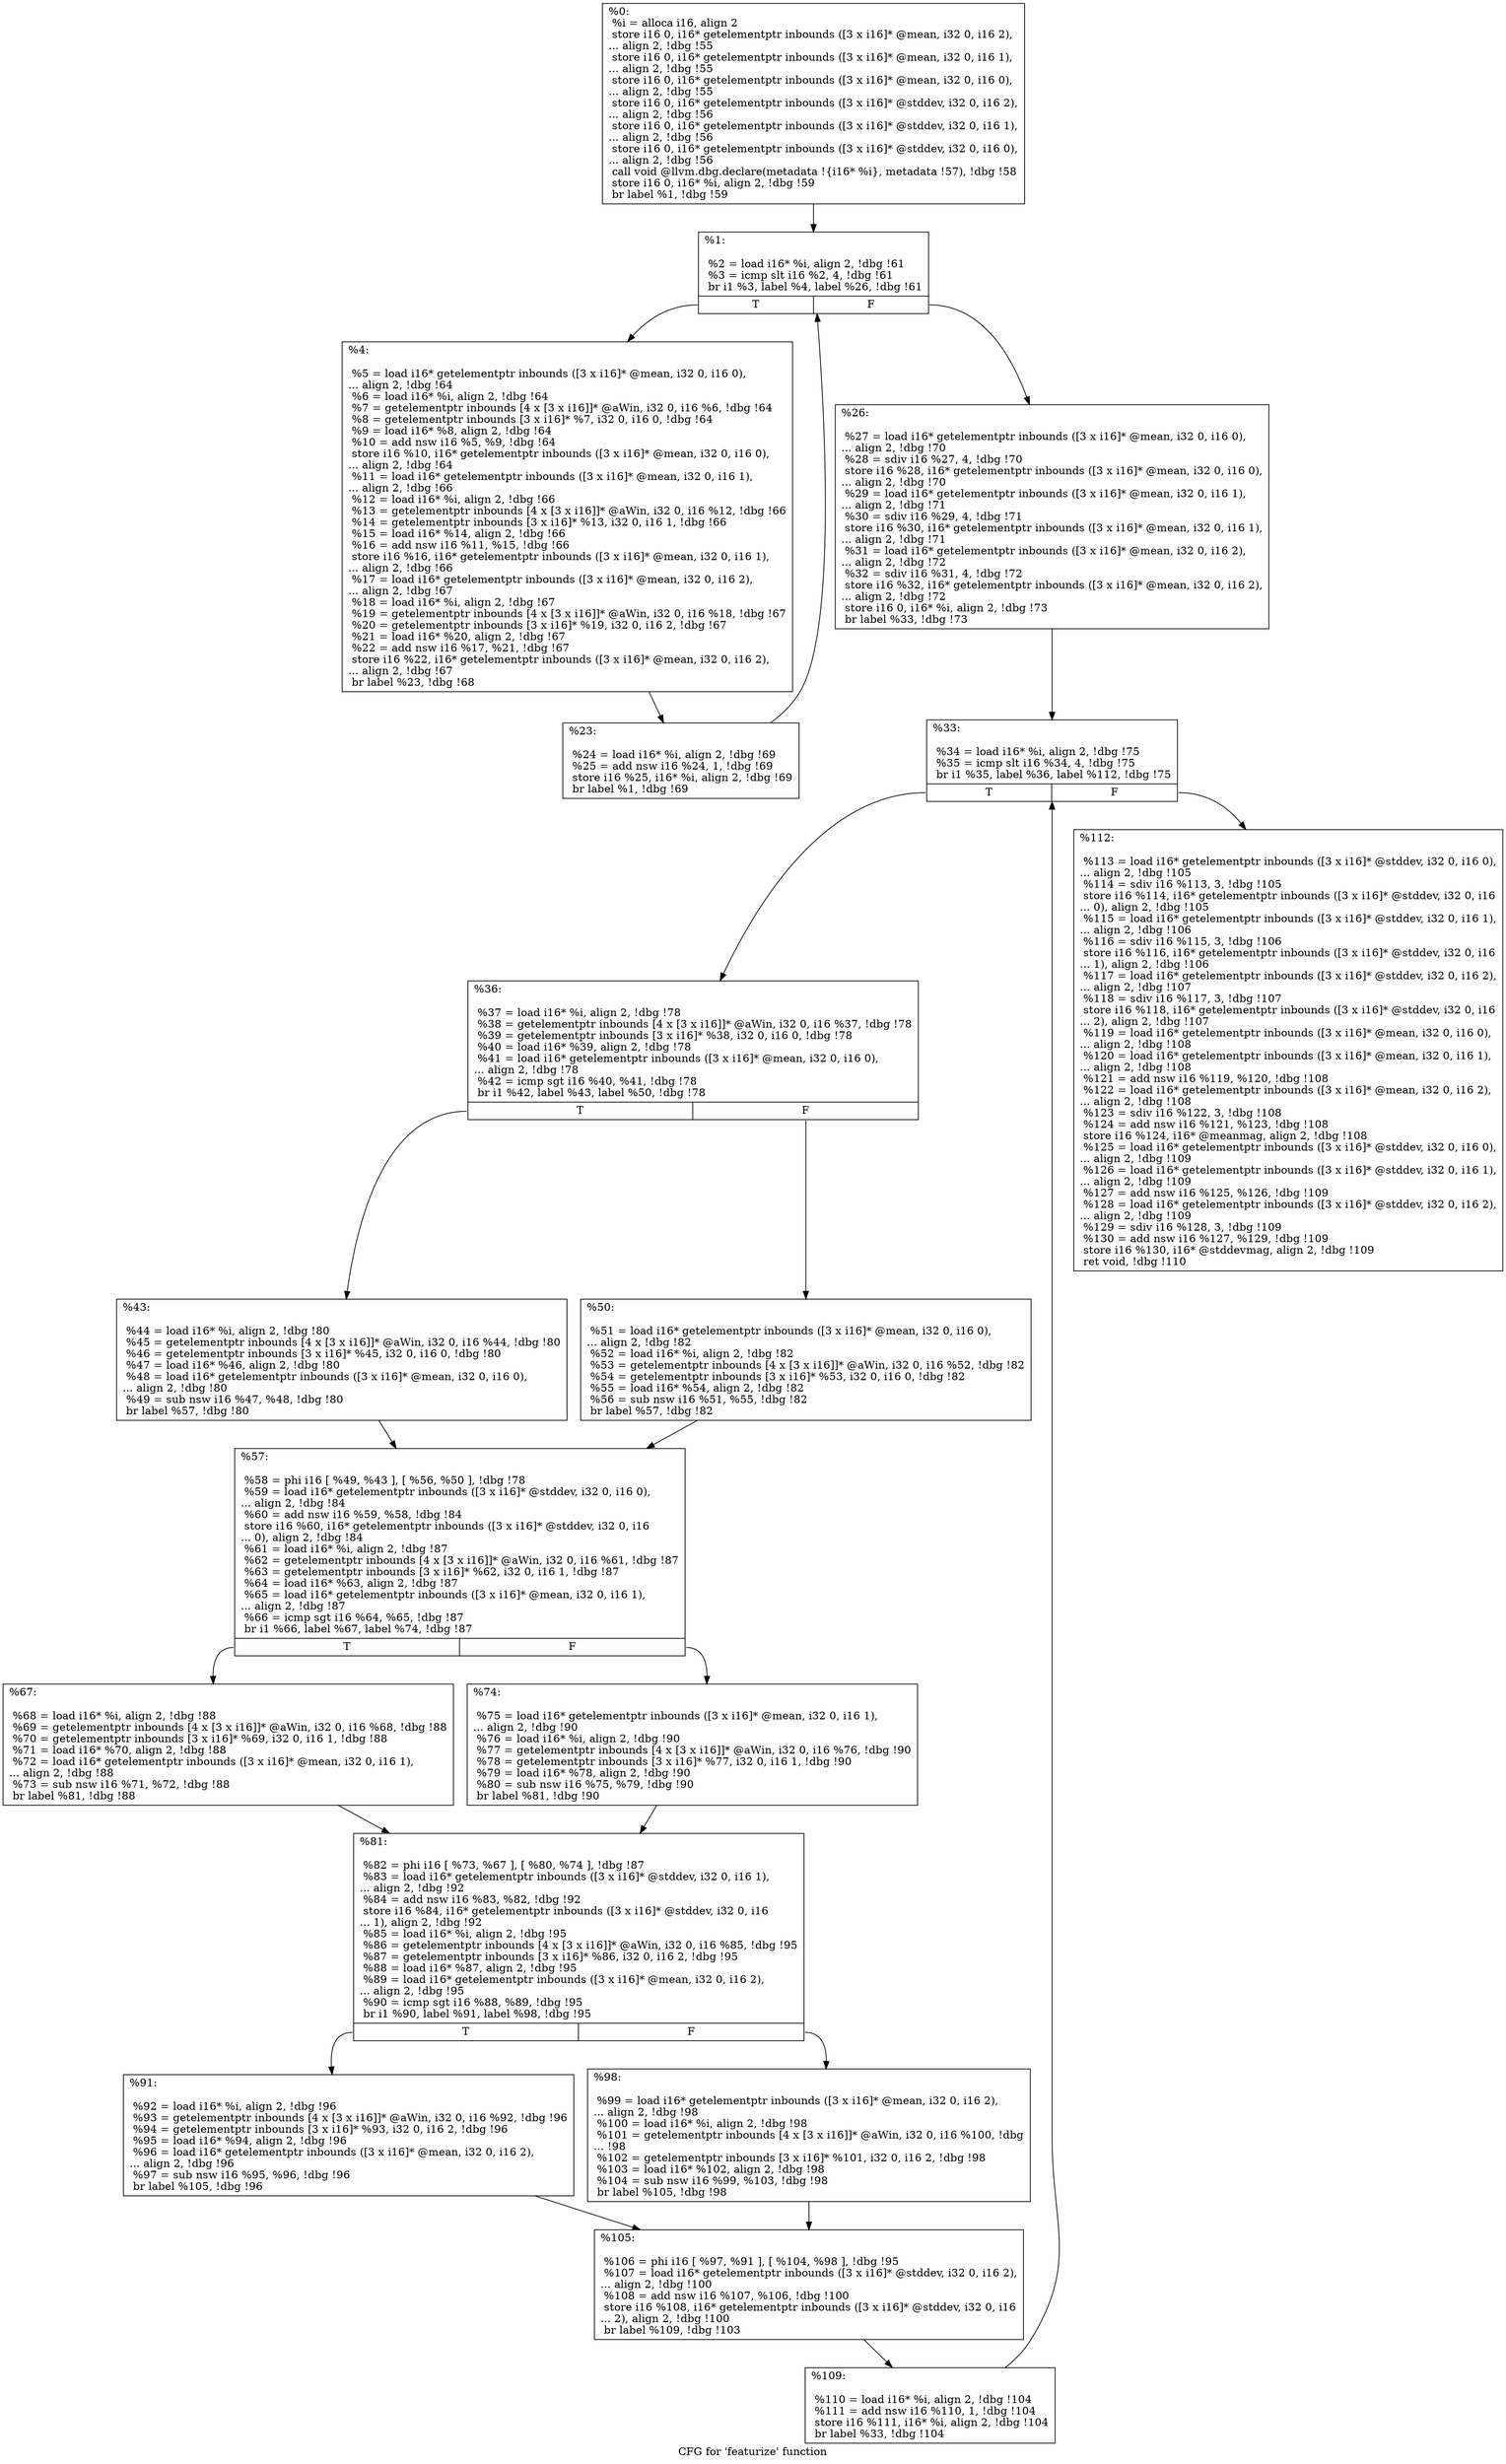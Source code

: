 digraph "CFG for 'featurize' function" {
	label="CFG for 'featurize' function";

	Node0x886330 [shape=record,label="{%0:\l  %i = alloca i16, align 2\l  store i16 0, i16* getelementptr inbounds ([3 x i16]* @mean, i32 0, i16 2),\l... align 2, !dbg !55\l  store i16 0, i16* getelementptr inbounds ([3 x i16]* @mean, i32 0, i16 1),\l... align 2, !dbg !55\l  store i16 0, i16* getelementptr inbounds ([3 x i16]* @mean, i32 0, i16 0),\l... align 2, !dbg !55\l  store i16 0, i16* getelementptr inbounds ([3 x i16]* @stddev, i32 0, i16 2),\l... align 2, !dbg !56\l  store i16 0, i16* getelementptr inbounds ([3 x i16]* @stddev, i32 0, i16 1),\l... align 2, !dbg !56\l  store i16 0, i16* getelementptr inbounds ([3 x i16]* @stddev, i32 0, i16 0),\l... align 2, !dbg !56\l  call void @llvm.dbg.declare(metadata !\{i16* %i\}, metadata !57), !dbg !58\l  store i16 0, i16* %i, align 2, !dbg !59\l  br label %1, !dbg !59\l}"];
	Node0x886330 -> Node0x886390;
	Node0x886390 [shape=record,label="{%1:\l\l  %2 = load i16* %i, align 2, !dbg !61\l  %3 = icmp slt i16 %2, 4, !dbg !61\l  br i1 %3, label %4, label %26, !dbg !61\l|{<s0>T|<s1>F}}"];
	Node0x886390:s0 -> Node0x8863f0;
	Node0x886390:s1 -> Node0x8864b0;
	Node0x8863f0 [shape=record,label="{%4:\l\l  %5 = load i16* getelementptr inbounds ([3 x i16]* @mean, i32 0, i16 0),\l... align 2, !dbg !64\l  %6 = load i16* %i, align 2, !dbg !64\l  %7 = getelementptr inbounds [4 x [3 x i16]]* @aWin, i32 0, i16 %6, !dbg !64\l  %8 = getelementptr inbounds [3 x i16]* %7, i32 0, i16 0, !dbg !64\l  %9 = load i16* %8, align 2, !dbg !64\l  %10 = add nsw i16 %5, %9, !dbg !64\l  store i16 %10, i16* getelementptr inbounds ([3 x i16]* @mean, i32 0, i16 0),\l... align 2, !dbg !64\l  %11 = load i16* getelementptr inbounds ([3 x i16]* @mean, i32 0, i16 1),\l... align 2, !dbg !66\l  %12 = load i16* %i, align 2, !dbg !66\l  %13 = getelementptr inbounds [4 x [3 x i16]]* @aWin, i32 0, i16 %12, !dbg !66\l  %14 = getelementptr inbounds [3 x i16]* %13, i32 0, i16 1, !dbg !66\l  %15 = load i16* %14, align 2, !dbg !66\l  %16 = add nsw i16 %11, %15, !dbg !66\l  store i16 %16, i16* getelementptr inbounds ([3 x i16]* @mean, i32 0, i16 1),\l... align 2, !dbg !66\l  %17 = load i16* getelementptr inbounds ([3 x i16]* @mean, i32 0, i16 2),\l... align 2, !dbg !67\l  %18 = load i16* %i, align 2, !dbg !67\l  %19 = getelementptr inbounds [4 x [3 x i16]]* @aWin, i32 0, i16 %18, !dbg !67\l  %20 = getelementptr inbounds [3 x i16]* %19, i32 0, i16 2, !dbg !67\l  %21 = load i16* %20, align 2, !dbg !67\l  %22 = add nsw i16 %17, %21, !dbg !67\l  store i16 %22, i16* getelementptr inbounds ([3 x i16]* @mean, i32 0, i16 2),\l... align 2, !dbg !67\l  br label %23, !dbg !68\l}"];
	Node0x8863f0 -> Node0x886450;
	Node0x886450 [shape=record,label="{%23:\l\l  %24 = load i16* %i, align 2, !dbg !69\l  %25 = add nsw i16 %24, 1, !dbg !69\l  store i16 %25, i16* %i, align 2, !dbg !69\l  br label %1, !dbg !69\l}"];
	Node0x886450 -> Node0x886390;
	Node0x8864b0 [shape=record,label="{%26:\l\l  %27 = load i16* getelementptr inbounds ([3 x i16]* @mean, i32 0, i16 0),\l... align 2, !dbg !70\l  %28 = sdiv i16 %27, 4, !dbg !70\l  store i16 %28, i16* getelementptr inbounds ([3 x i16]* @mean, i32 0, i16 0),\l... align 2, !dbg !70\l  %29 = load i16* getelementptr inbounds ([3 x i16]* @mean, i32 0, i16 1),\l... align 2, !dbg !71\l  %30 = sdiv i16 %29, 4, !dbg !71\l  store i16 %30, i16* getelementptr inbounds ([3 x i16]* @mean, i32 0, i16 1),\l... align 2, !dbg !71\l  %31 = load i16* getelementptr inbounds ([3 x i16]* @mean, i32 0, i16 2),\l... align 2, !dbg !72\l  %32 = sdiv i16 %31, 4, !dbg !72\l  store i16 %32, i16* getelementptr inbounds ([3 x i16]* @mean, i32 0, i16 2),\l... align 2, !dbg !72\l  store i16 0, i16* %i, align 2, !dbg !73\l  br label %33, !dbg !73\l}"];
	Node0x8864b0 -> Node0x886510;
	Node0x886510 [shape=record,label="{%33:\l\l  %34 = load i16* %i, align 2, !dbg !75\l  %35 = icmp slt i16 %34, 4, !dbg !75\l  br i1 %35, label %36, label %112, !dbg !75\l|{<s0>T|<s1>F}}"];
	Node0x886510:s0 -> Node0x886570;
	Node0x886510:s1 -> Node0x89c060;
	Node0x886570 [shape=record,label="{%36:\l\l  %37 = load i16* %i, align 2, !dbg !78\l  %38 = getelementptr inbounds [4 x [3 x i16]]* @aWin, i32 0, i16 %37, !dbg !78\l  %39 = getelementptr inbounds [3 x i16]* %38, i32 0, i16 0, !dbg !78\l  %40 = load i16* %39, align 2, !dbg !78\l  %41 = load i16* getelementptr inbounds ([3 x i16]* @mean, i32 0, i16 0),\l... align 2, !dbg !78\l  %42 = icmp sgt i16 %40, %41, !dbg !78\l  br i1 %42, label %43, label %50, !dbg !78\l|{<s0>T|<s1>F}}"];
	Node0x886570:s0 -> Node0x8865d0;
	Node0x886570:s1 -> Node0x886630;
	Node0x8865d0 [shape=record,label="{%43:\l\l  %44 = load i16* %i, align 2, !dbg !80\l  %45 = getelementptr inbounds [4 x [3 x i16]]* @aWin, i32 0, i16 %44, !dbg !80\l  %46 = getelementptr inbounds [3 x i16]* %45, i32 0, i16 0, !dbg !80\l  %47 = load i16* %46, align 2, !dbg !80\l  %48 = load i16* getelementptr inbounds ([3 x i16]* @mean, i32 0, i16 0),\l... align 2, !dbg !80\l  %49 = sub nsw i16 %47, %48, !dbg !80\l  br label %57, !dbg !80\l}"];
	Node0x8865d0 -> Node0x886690;
	Node0x886630 [shape=record,label="{%50:\l\l  %51 = load i16* getelementptr inbounds ([3 x i16]* @mean, i32 0, i16 0),\l... align 2, !dbg !82\l  %52 = load i16* %i, align 2, !dbg !82\l  %53 = getelementptr inbounds [4 x [3 x i16]]* @aWin, i32 0, i16 %52, !dbg !82\l  %54 = getelementptr inbounds [3 x i16]* %53, i32 0, i16 0, !dbg !82\l  %55 = load i16* %54, align 2, !dbg !82\l  %56 = sub nsw i16 %51, %55, !dbg !82\l  br label %57, !dbg !82\l}"];
	Node0x886630 -> Node0x886690;
	Node0x886690 [shape=record,label="{%57:\l\l  %58 = phi i16 [ %49, %43 ], [ %56, %50 ], !dbg !78\l  %59 = load i16* getelementptr inbounds ([3 x i16]* @stddev, i32 0, i16 0),\l... align 2, !dbg !84\l  %60 = add nsw i16 %59, %58, !dbg !84\l  store i16 %60, i16* getelementptr inbounds ([3 x i16]* @stddev, i32 0, i16\l... 0), align 2, !dbg !84\l  %61 = load i16* %i, align 2, !dbg !87\l  %62 = getelementptr inbounds [4 x [3 x i16]]* @aWin, i32 0, i16 %61, !dbg !87\l  %63 = getelementptr inbounds [3 x i16]* %62, i32 0, i16 1, !dbg !87\l  %64 = load i16* %63, align 2, !dbg !87\l  %65 = load i16* getelementptr inbounds ([3 x i16]* @mean, i32 0, i16 1),\l... align 2, !dbg !87\l  %66 = icmp sgt i16 %64, %65, !dbg !87\l  br i1 %66, label %67, label %74, !dbg !87\l|{<s0>T|<s1>F}}"];
	Node0x886690:s0 -> Node0x8866f0;
	Node0x886690:s1 -> Node0x886750;
	Node0x8866f0 [shape=record,label="{%67:\l\l  %68 = load i16* %i, align 2, !dbg !88\l  %69 = getelementptr inbounds [4 x [3 x i16]]* @aWin, i32 0, i16 %68, !dbg !88\l  %70 = getelementptr inbounds [3 x i16]* %69, i32 0, i16 1, !dbg !88\l  %71 = load i16* %70, align 2, !dbg !88\l  %72 = load i16* getelementptr inbounds ([3 x i16]* @mean, i32 0, i16 1),\l... align 2, !dbg !88\l  %73 = sub nsw i16 %71, %72, !dbg !88\l  br label %81, !dbg !88\l}"];
	Node0x8866f0 -> Node0x89be80;
	Node0x886750 [shape=record,label="{%74:\l\l  %75 = load i16* getelementptr inbounds ([3 x i16]* @mean, i32 0, i16 1),\l... align 2, !dbg !90\l  %76 = load i16* %i, align 2, !dbg !90\l  %77 = getelementptr inbounds [4 x [3 x i16]]* @aWin, i32 0, i16 %76, !dbg !90\l  %78 = getelementptr inbounds [3 x i16]* %77, i32 0, i16 1, !dbg !90\l  %79 = load i16* %78, align 2, !dbg !90\l  %80 = sub nsw i16 %75, %79, !dbg !90\l  br label %81, !dbg !90\l}"];
	Node0x886750 -> Node0x89be80;
	Node0x89be80 [shape=record,label="{%81:\l\l  %82 = phi i16 [ %73, %67 ], [ %80, %74 ], !dbg !87\l  %83 = load i16* getelementptr inbounds ([3 x i16]* @stddev, i32 0, i16 1),\l... align 2, !dbg !92\l  %84 = add nsw i16 %83, %82, !dbg !92\l  store i16 %84, i16* getelementptr inbounds ([3 x i16]* @stddev, i32 0, i16\l... 1), align 2, !dbg !92\l  %85 = load i16* %i, align 2, !dbg !95\l  %86 = getelementptr inbounds [4 x [3 x i16]]* @aWin, i32 0, i16 %85, !dbg !95\l  %87 = getelementptr inbounds [3 x i16]* %86, i32 0, i16 2, !dbg !95\l  %88 = load i16* %87, align 2, !dbg !95\l  %89 = load i16* getelementptr inbounds ([3 x i16]* @mean, i32 0, i16 2),\l... align 2, !dbg !95\l  %90 = icmp sgt i16 %88, %89, !dbg !95\l  br i1 %90, label %91, label %98, !dbg !95\l|{<s0>T|<s1>F}}"];
	Node0x89be80:s0 -> Node0x89bee0;
	Node0x89be80:s1 -> Node0x89bf40;
	Node0x89bee0 [shape=record,label="{%91:\l\l  %92 = load i16* %i, align 2, !dbg !96\l  %93 = getelementptr inbounds [4 x [3 x i16]]* @aWin, i32 0, i16 %92, !dbg !96\l  %94 = getelementptr inbounds [3 x i16]* %93, i32 0, i16 2, !dbg !96\l  %95 = load i16* %94, align 2, !dbg !96\l  %96 = load i16* getelementptr inbounds ([3 x i16]* @mean, i32 0, i16 2),\l... align 2, !dbg !96\l  %97 = sub nsw i16 %95, %96, !dbg !96\l  br label %105, !dbg !96\l}"];
	Node0x89bee0 -> Node0x89bfa0;
	Node0x89bf40 [shape=record,label="{%98:\l\l  %99 = load i16* getelementptr inbounds ([3 x i16]* @mean, i32 0, i16 2),\l... align 2, !dbg !98\l  %100 = load i16* %i, align 2, !dbg !98\l  %101 = getelementptr inbounds [4 x [3 x i16]]* @aWin, i32 0, i16 %100, !dbg\l... !98\l  %102 = getelementptr inbounds [3 x i16]* %101, i32 0, i16 2, !dbg !98\l  %103 = load i16* %102, align 2, !dbg !98\l  %104 = sub nsw i16 %99, %103, !dbg !98\l  br label %105, !dbg !98\l}"];
	Node0x89bf40 -> Node0x89bfa0;
	Node0x89bfa0 [shape=record,label="{%105:\l\l  %106 = phi i16 [ %97, %91 ], [ %104, %98 ], !dbg !95\l  %107 = load i16* getelementptr inbounds ([3 x i16]* @stddev, i32 0, i16 2),\l... align 2, !dbg !100\l  %108 = add nsw i16 %107, %106, !dbg !100\l  store i16 %108, i16* getelementptr inbounds ([3 x i16]* @stddev, i32 0, i16\l... 2), align 2, !dbg !100\l  br label %109, !dbg !103\l}"];
	Node0x89bfa0 -> Node0x89c000;
	Node0x89c000 [shape=record,label="{%109:\l\l  %110 = load i16* %i, align 2, !dbg !104\l  %111 = add nsw i16 %110, 1, !dbg !104\l  store i16 %111, i16* %i, align 2, !dbg !104\l  br label %33, !dbg !104\l}"];
	Node0x89c000 -> Node0x886510;
	Node0x89c060 [shape=record,label="{%112:\l\l  %113 = load i16* getelementptr inbounds ([3 x i16]* @stddev, i32 0, i16 0),\l... align 2, !dbg !105\l  %114 = sdiv i16 %113, 3, !dbg !105\l  store i16 %114, i16* getelementptr inbounds ([3 x i16]* @stddev, i32 0, i16\l... 0), align 2, !dbg !105\l  %115 = load i16* getelementptr inbounds ([3 x i16]* @stddev, i32 0, i16 1),\l... align 2, !dbg !106\l  %116 = sdiv i16 %115, 3, !dbg !106\l  store i16 %116, i16* getelementptr inbounds ([3 x i16]* @stddev, i32 0, i16\l... 1), align 2, !dbg !106\l  %117 = load i16* getelementptr inbounds ([3 x i16]* @stddev, i32 0, i16 2),\l... align 2, !dbg !107\l  %118 = sdiv i16 %117, 3, !dbg !107\l  store i16 %118, i16* getelementptr inbounds ([3 x i16]* @stddev, i32 0, i16\l... 2), align 2, !dbg !107\l  %119 = load i16* getelementptr inbounds ([3 x i16]* @mean, i32 0, i16 0),\l... align 2, !dbg !108\l  %120 = load i16* getelementptr inbounds ([3 x i16]* @mean, i32 0, i16 1),\l... align 2, !dbg !108\l  %121 = add nsw i16 %119, %120, !dbg !108\l  %122 = load i16* getelementptr inbounds ([3 x i16]* @mean, i32 0, i16 2),\l... align 2, !dbg !108\l  %123 = sdiv i16 %122, 3, !dbg !108\l  %124 = add nsw i16 %121, %123, !dbg !108\l  store i16 %124, i16* @meanmag, align 2, !dbg !108\l  %125 = load i16* getelementptr inbounds ([3 x i16]* @stddev, i32 0, i16 0),\l... align 2, !dbg !109\l  %126 = load i16* getelementptr inbounds ([3 x i16]* @stddev, i32 0, i16 1),\l... align 2, !dbg !109\l  %127 = add nsw i16 %125, %126, !dbg !109\l  %128 = load i16* getelementptr inbounds ([3 x i16]* @stddev, i32 0, i16 2),\l... align 2, !dbg !109\l  %129 = sdiv i16 %128, 3, !dbg !109\l  %130 = add nsw i16 %127, %129, !dbg !109\l  store i16 %130, i16* @stddevmag, align 2, !dbg !109\l  ret void, !dbg !110\l}"];
}
